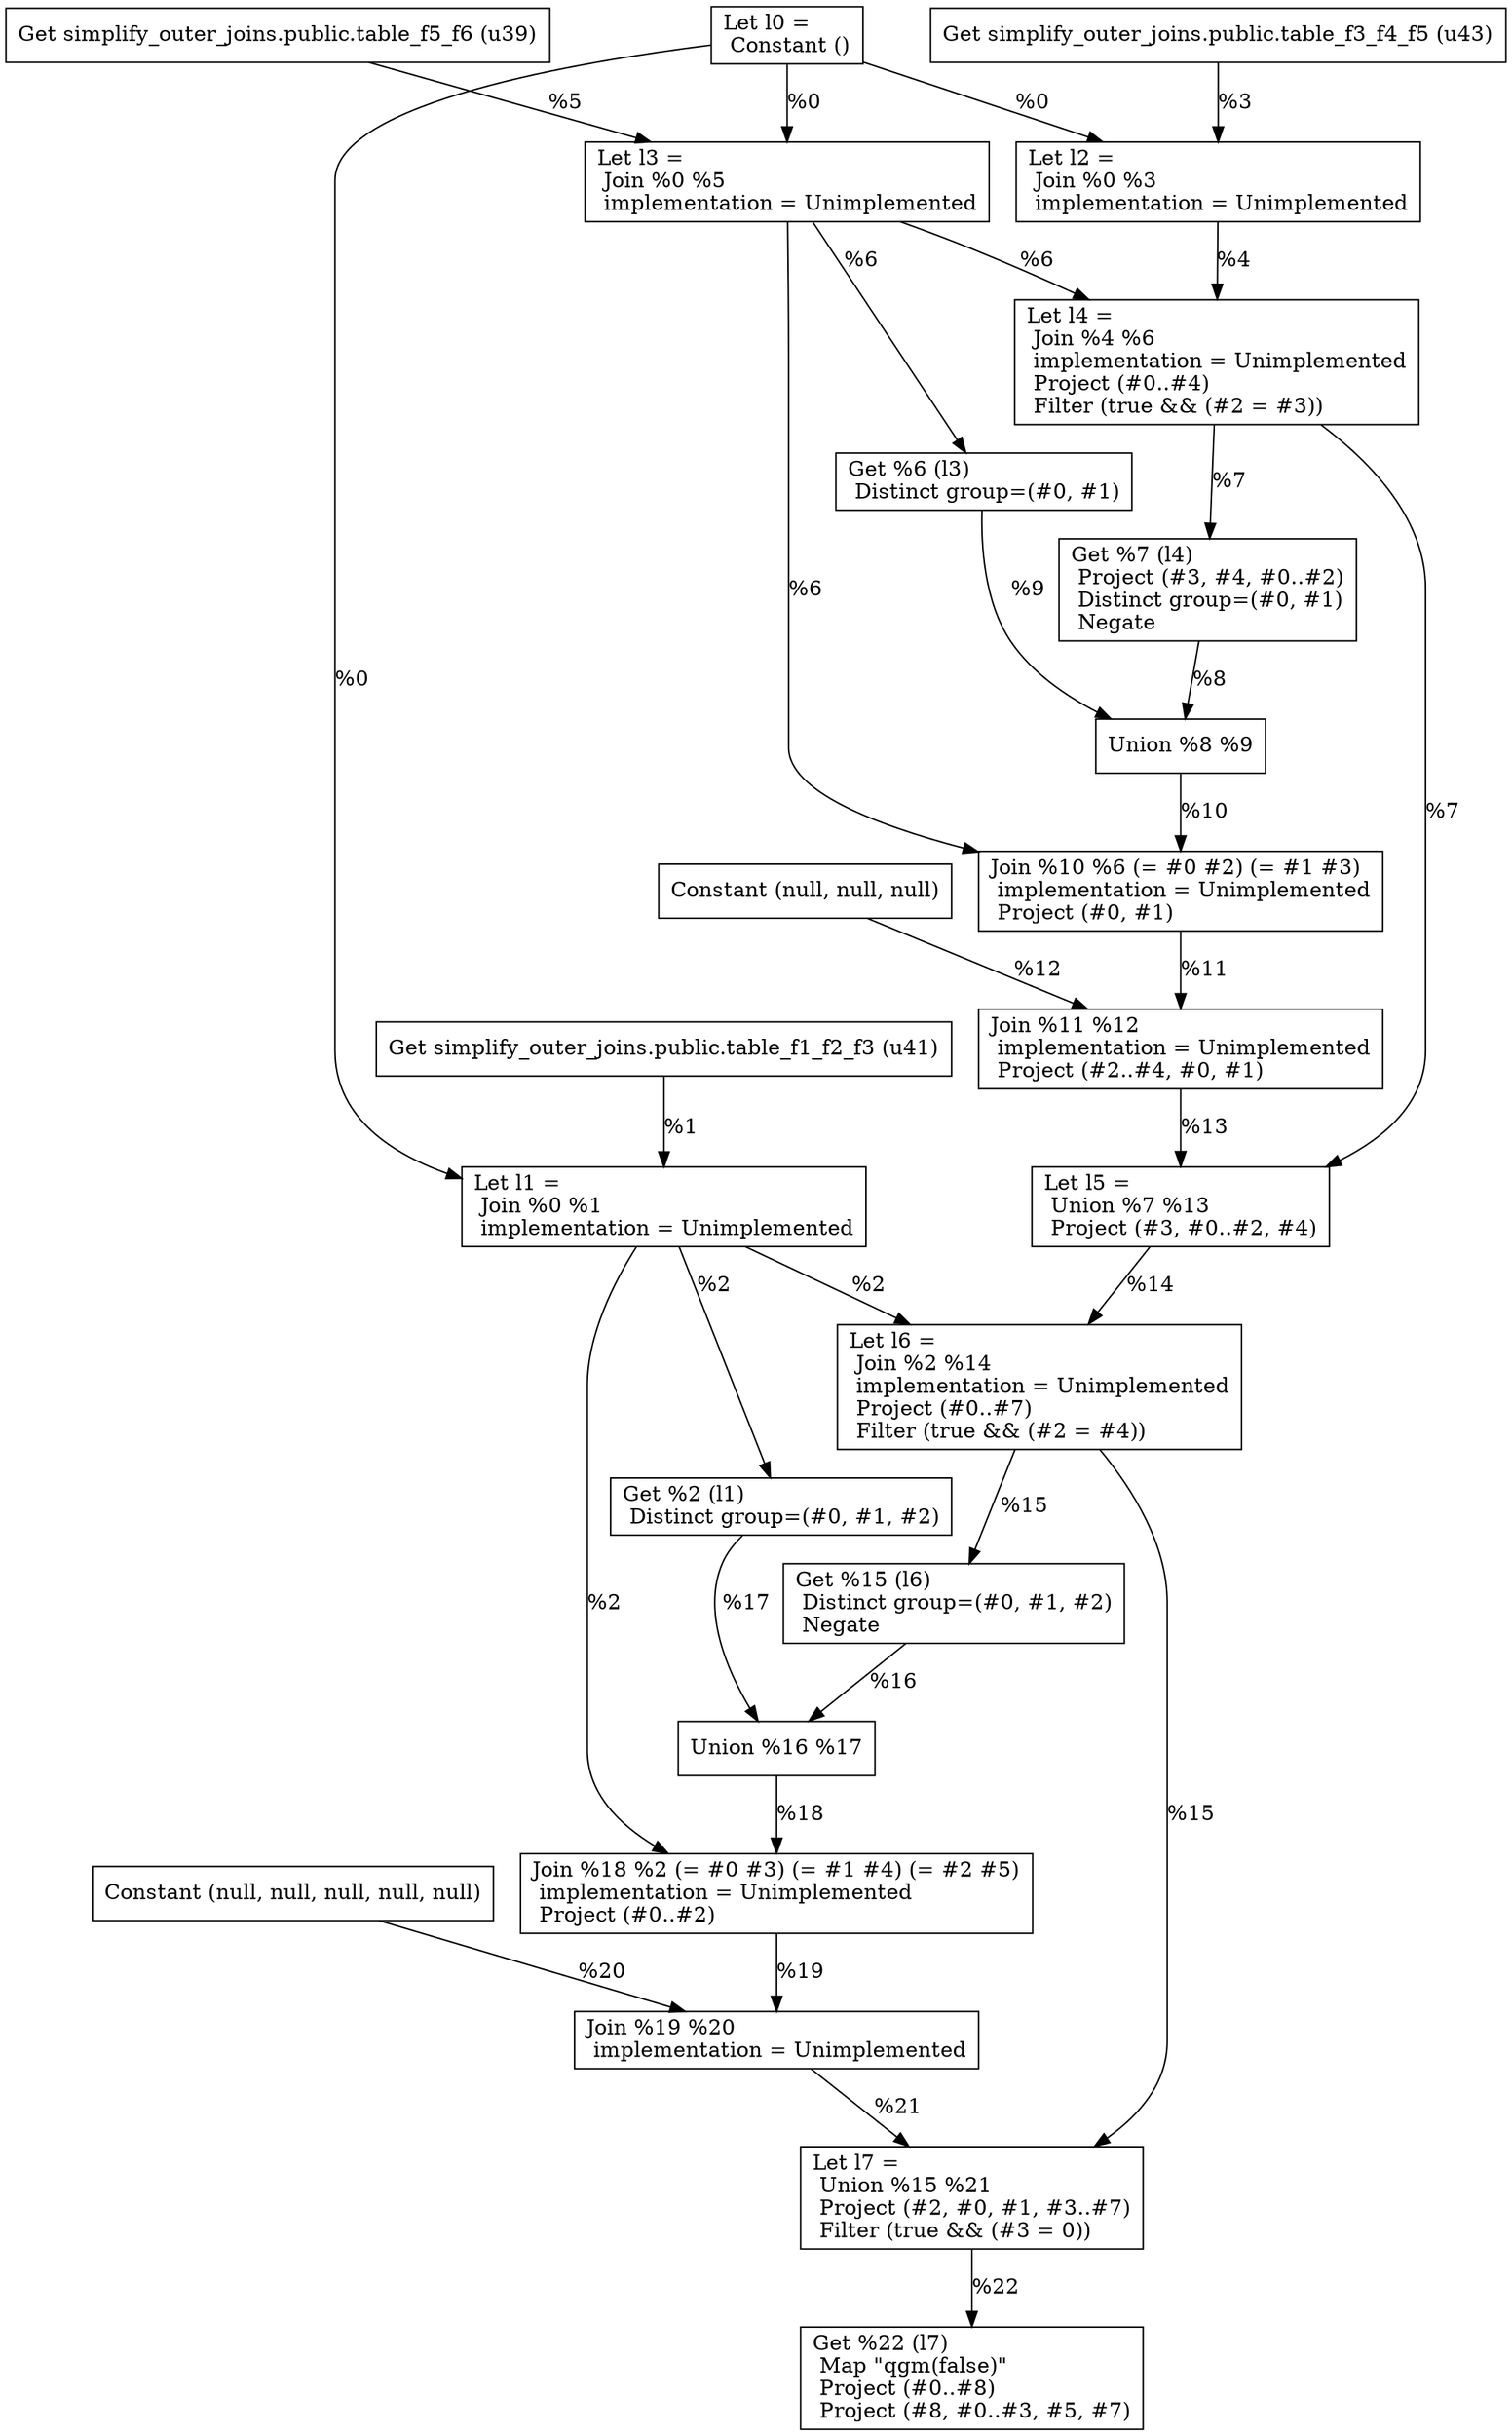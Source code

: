 digraph G {
    node0 [shape = record, label="Let l0 =\l Constant ()\l"]
    node1 [shape = record, label=" Get simplify_outer_joins.public.table_f1_f2_f3 (u41)\l"]
    node2 [shape = record, label="Let l1 =\l Join %0 %1\l  implementation = Unimplemented\l"]
    node3 [shape = record, label=" Get simplify_outer_joins.public.table_f3_f4_f5 (u43)\l"]
    node4 [shape = record, label="Let l2 =\l Join %0 %3\l  implementation = Unimplemented\l"]
    node5 [shape = record, label=" Get simplify_outer_joins.public.table_f5_f6 (u39)\l"]
    node6 [shape = record, label="Let l3 =\l Join %0 %5\l  implementation = Unimplemented\l"]
    node7 [shape = record, label="Let l4 =\l Join %4 %6\l  implementation = Unimplemented\l Project (#0..#4)\l Filter (true && (#2 = #3))\l"]
    node8 [shape = record, label=" Get %7 (l4)\l Project (#3, #4, #0..#2)\l Distinct group=(#0, #1)\l Negate\l"]
    node9 [shape = record, label=" Get %6 (l3)\l Distinct group=(#0, #1)\l"]
    node10 [shape = record, label=" Union %8 %9\l"]
    node11 [shape = record, label=" Join %10 %6 (= #0 #2) (= #1 #3)\l  implementation = Unimplemented\l Project (#0, #1)\l"]
    node12 [shape = record, label=" Constant (null, null, null)\l"]
    node13 [shape = record, label=" Join %11 %12\l  implementation = Unimplemented\l Project (#2..#4, #0, #1)\l"]
    node14 [shape = record, label="Let l5 =\l Union %7 %13\l Project (#3, #0..#2, #4)\l"]
    node15 [shape = record, label="Let l6 =\l Join %2 %14\l  implementation = Unimplemented\l Project (#0..#7)\l Filter (true && (#2 = #4))\l"]
    node16 [shape = record, label=" Get %15 (l6)\l Distinct group=(#0, #1, #2)\l Negate\l"]
    node17 [shape = record, label=" Get %2 (l1)\l Distinct group=(#0, #1, #2)\l"]
    node18 [shape = record, label=" Union %16 %17\l"]
    node19 [shape = record, label=" Join %18 %2 (= #0 #3) (= #1 #4) (= #2 #5)\l  implementation = Unimplemented\l Project (#0..#2)\l"]
    node20 [shape = record, label=" Constant (null, null, null, null, null)\l"]
    node21 [shape = record, label=" Join %19 %20\l  implementation = Unimplemented\l"]
    node22 [shape = record, label="Let l7 =\l Union %15 %21\l Project (#2, #0, #1, #3..#7)\l Filter (true && (#3 = 0))\l"]
    node23 [shape = record, label=" Get %22 (l7)\l Map \"qgm(false)\"\l Project (#0..#8)\l Project (#8, #0..#3, #5, #7)\l"]
    node2 -> node15 [label = "%2\l"]
    node5 -> node6 [label = "%5\l"]
    node3 -> node4 [label = "%3\l"]
    node16 -> node18 [label = "%16\l"]
    node6 -> node11 [label = "%6\l"]
    node18 -> node19 [label = "%18\l"]
    node19 -> node21 [label = "%19\l"]
    node0 -> node6 [label = "%0\l"]
    node8 -> node10 [label = "%8\l"]
    node17 -> node18 [label = "%17\l"]
    node7 -> node14 [label = "%7\l"]
    node15 -> node16 [label = "%15\l"]
    node9 -> node10 [label = "%9\l"]
    node0 -> node2 [label = "%0\l"]
    node6 -> node9 [label = "%6\l"]
    node6 -> node7 [label = "%6\l"]
    node0 -> node4 [label = "%0\l"]
    node7 -> node8 [label = "%7\l"]
    node20 -> node21 [label = "%20\l"]
    node13 -> node14 [label = "%13\l"]
    node2 -> node17 [label = "%2\l"]
    node4 -> node7 [label = "%4\l"]
    node11 -> node13 [label = "%11\l"]
    node15 -> node22 [label = "%15\l"]
    node21 -> node22 [label = "%21\l"]
    node10 -> node11 [label = "%10\l"]
    node2 -> node19 [label = "%2\l"]
    node22 -> node23 [label = "%22\l"]
    node14 -> node15 [label = "%14\l"]
    node12 -> node13 [label = "%12\l"]
    node1 -> node2 [label = "%1\l"]
}
